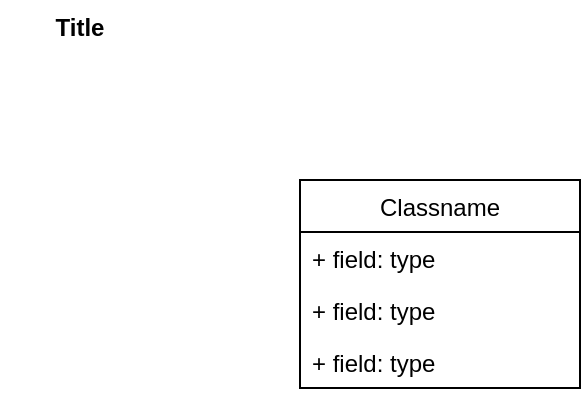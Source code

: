 <mxfile version="13.1.3" type="github"><diagram id="s7KewzqKhc7zlAVFqEI4" name="Page-1"><mxGraphModel dx="2538" dy="1588" grid="1" gridSize="10" guides="1" tooltips="1" connect="1" arrows="1" fold="1" page="1" pageScale="1" pageWidth="827" pageHeight="1169" math="0" shadow="0"><root><mxCell id="0"/><mxCell id="1" parent="0"/><mxCell id="4VDea6tEu5j06RraxCwi-21" value="Title" style="text;align=center;fontStyle=1;verticalAlign=middle;spacingLeft=3;spacingRight=3;strokeColor=none;rotatable=0;points=[[0,0.5],[1,0.5]];portConstraint=eastwest;" parent="1" vertex="1"><mxGeometry x="310" y="160" width="80" height="26" as="geometry"/></mxCell><mxCell id="4VDea6tEu5j06RraxCwi-22" value="Classname" style="swimlane;fontStyle=0;childLayout=stackLayout;horizontal=1;startSize=26;fillColor=none;horizontalStack=0;resizeParent=1;resizeParentMax=0;resizeLast=0;collapsible=1;marginBottom=0;" parent="1" vertex="1"><mxGeometry x="460" y="250" width="140" height="104" as="geometry"/></mxCell><mxCell id="4VDea6tEu5j06RraxCwi-23" value="+ field: type" style="text;strokeColor=none;fillColor=none;align=left;verticalAlign=top;spacingLeft=4;spacingRight=4;overflow=hidden;rotatable=0;points=[[0,0.5],[1,0.5]];portConstraint=eastwest;" parent="4VDea6tEu5j06RraxCwi-22" vertex="1"><mxGeometry y="26" width="140" height="26" as="geometry"/></mxCell><mxCell id="4VDea6tEu5j06RraxCwi-24" value="+ field: type" style="text;strokeColor=none;fillColor=none;align=left;verticalAlign=top;spacingLeft=4;spacingRight=4;overflow=hidden;rotatable=0;points=[[0,0.5],[1,0.5]];portConstraint=eastwest;" parent="4VDea6tEu5j06RraxCwi-22" vertex="1"><mxGeometry y="52" width="140" height="26" as="geometry"/></mxCell><mxCell id="4VDea6tEu5j06RraxCwi-25" value="+ field: type" style="text;strokeColor=none;fillColor=none;align=left;verticalAlign=top;spacingLeft=4;spacingRight=4;overflow=hidden;rotatable=0;points=[[0,0.5],[1,0.5]];portConstraint=eastwest;" parent="4VDea6tEu5j06RraxCwi-22" vertex="1"><mxGeometry y="78" width="140" height="26" as="geometry"/></mxCell></root></mxGraphModel></diagram></mxfile>